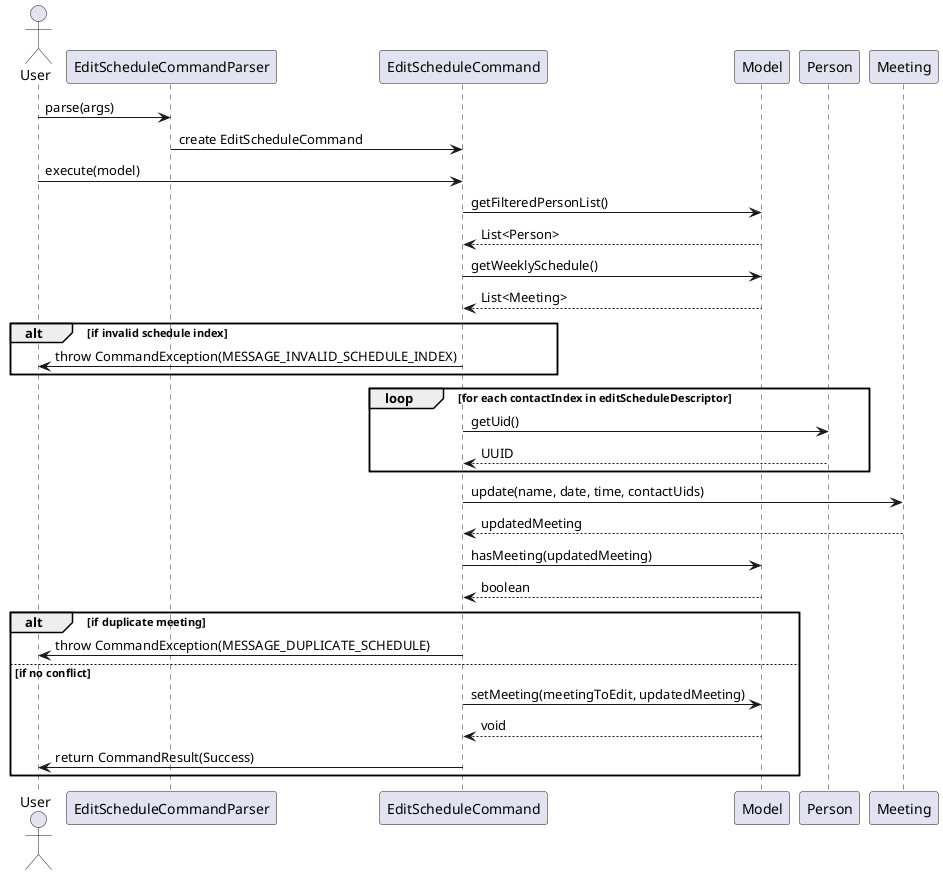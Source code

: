 @startuml
actor User as u

u -> EditScheduleCommandParser : parse(args)
EditScheduleCommandParser -> EditScheduleCommand : create EditScheduleCommand
u -> EditScheduleCommand : execute(model)

EditScheduleCommand -> Model : getFilteredPersonList()
Model --> EditScheduleCommand : List<Person>

EditScheduleCommand -> Model : getWeeklySchedule()
Model --> EditScheduleCommand : List<Meeting>

alt if invalid schedule index
    EditScheduleCommand -> u : throw CommandException(MESSAGE_INVALID_SCHEDULE_INDEX)
end

loop for each contactIndex in editScheduleDescriptor
    EditScheduleCommand -> Person : getUid()
    Person --> EditScheduleCommand : UUID
end

EditScheduleCommand -> Meeting : update(name, date, time, contactUids)
Meeting --> EditScheduleCommand : updatedMeeting

EditScheduleCommand -> Model : hasMeeting(updatedMeeting)
Model --> EditScheduleCommand : boolean

alt if duplicate meeting
    EditScheduleCommand -> u : throw CommandException(MESSAGE_DUPLICATE_SCHEDULE)
else if no conflict
    EditScheduleCommand -> Model : setMeeting(meetingToEdit, updatedMeeting)
    Model --> EditScheduleCommand : void
    EditScheduleCommand -> u : return CommandResult(Success)
end

@enduml
